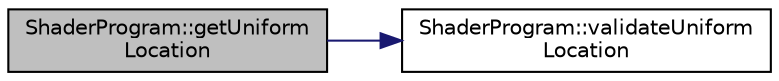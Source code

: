 digraph "ShaderProgram::getUniformLocation"
{
 // INTERACTIVE_SVG=YES
 // LATEX_PDF_SIZE
  bgcolor="transparent";
  edge [fontname="Helvetica",fontsize="10",labelfontname="Helvetica",labelfontsize="10"];
  node [fontname="Helvetica",fontsize="10",shape=record];
  rankdir="LR";
  Node1 [label="ShaderProgram::getUniform\lLocation",height=0.2,width=0.4,color="black", fillcolor="grey75", style="filled", fontcolor="black",tooltip=" "];
  Node1 -> Node2 [color="midnightblue",fontsize="10",style="solid",fontname="Helvetica"];
  Node2 [label="ShaderProgram::validateUniform\lLocation",height=0.2,width=0.4,color="black",URL="$d8/dc4/class_shader_program.html#a1e026f19a0fb0bc32f169f21be9d8c1b",tooltip=" "];
}
